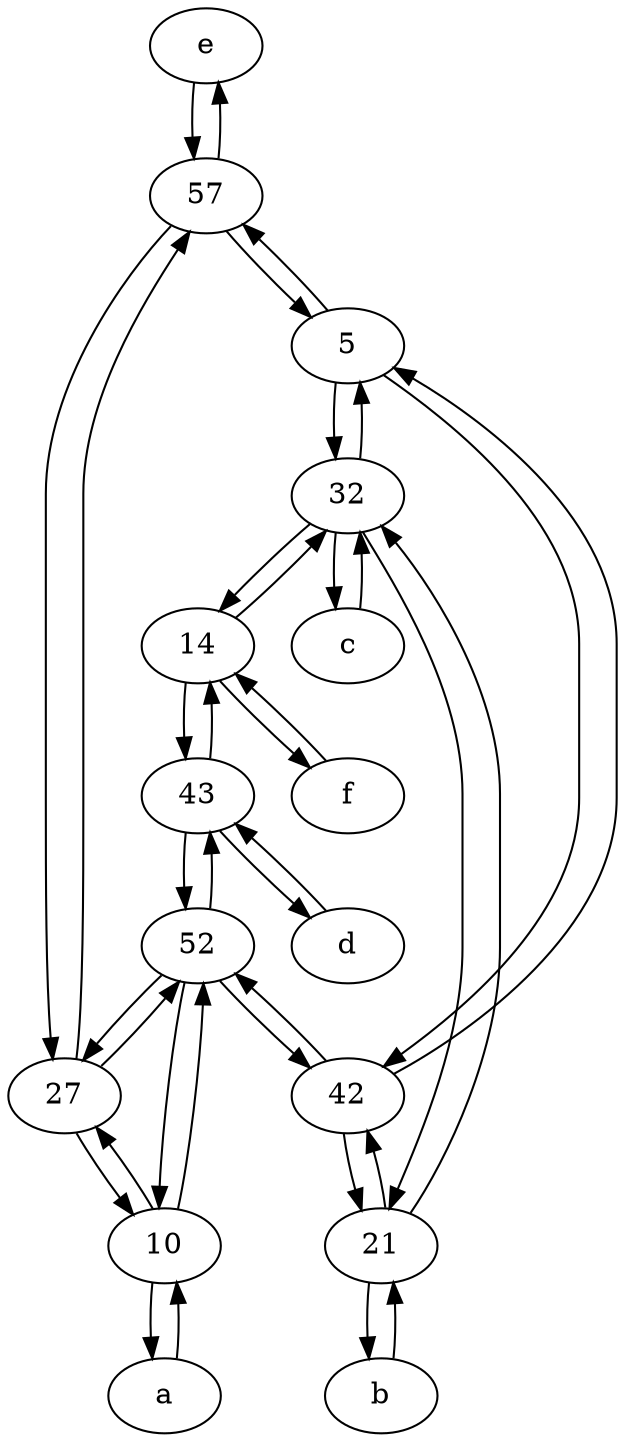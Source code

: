 digraph  {
	e [pos="30,50!"];
	52;
	b [pos="50,20!"];
	14;
	c [pos="20,10!"];
	a [pos="40,10!"];
	21;
	27;
	32;
	d [pos="20,30!"];
	43;
	f [pos="15,45!"];
	10;
	57;
	5;
	42;
	e -> 57;
	c -> 32;
	27 -> 10;
	14 -> 43;
	21 -> 42;
	5 -> 42;
	52 -> 42;
	52 -> 10;
	42 -> 5;
	27 -> 52;
	f -> 14;
	b -> 21;
	42 -> 52;
	27 -> 57;
	32 -> c;
	5 -> 57;
	10 -> 27;
	32 -> 14;
	43 -> 52;
	32 -> 21;
	14 -> f;
	57 -> 27;
	57 -> e;
	43 -> 14;
	21 -> b;
	5 -> 32;
	43 -> d;
	32 -> 5;
	52 -> 27;
	52 -> 43;
	14 -> 32;
	10 -> a;
	57 -> 5;
	a -> 10;
	d -> 43;
	10 -> 52;
	42 -> 21;
	21 -> 32;

	}